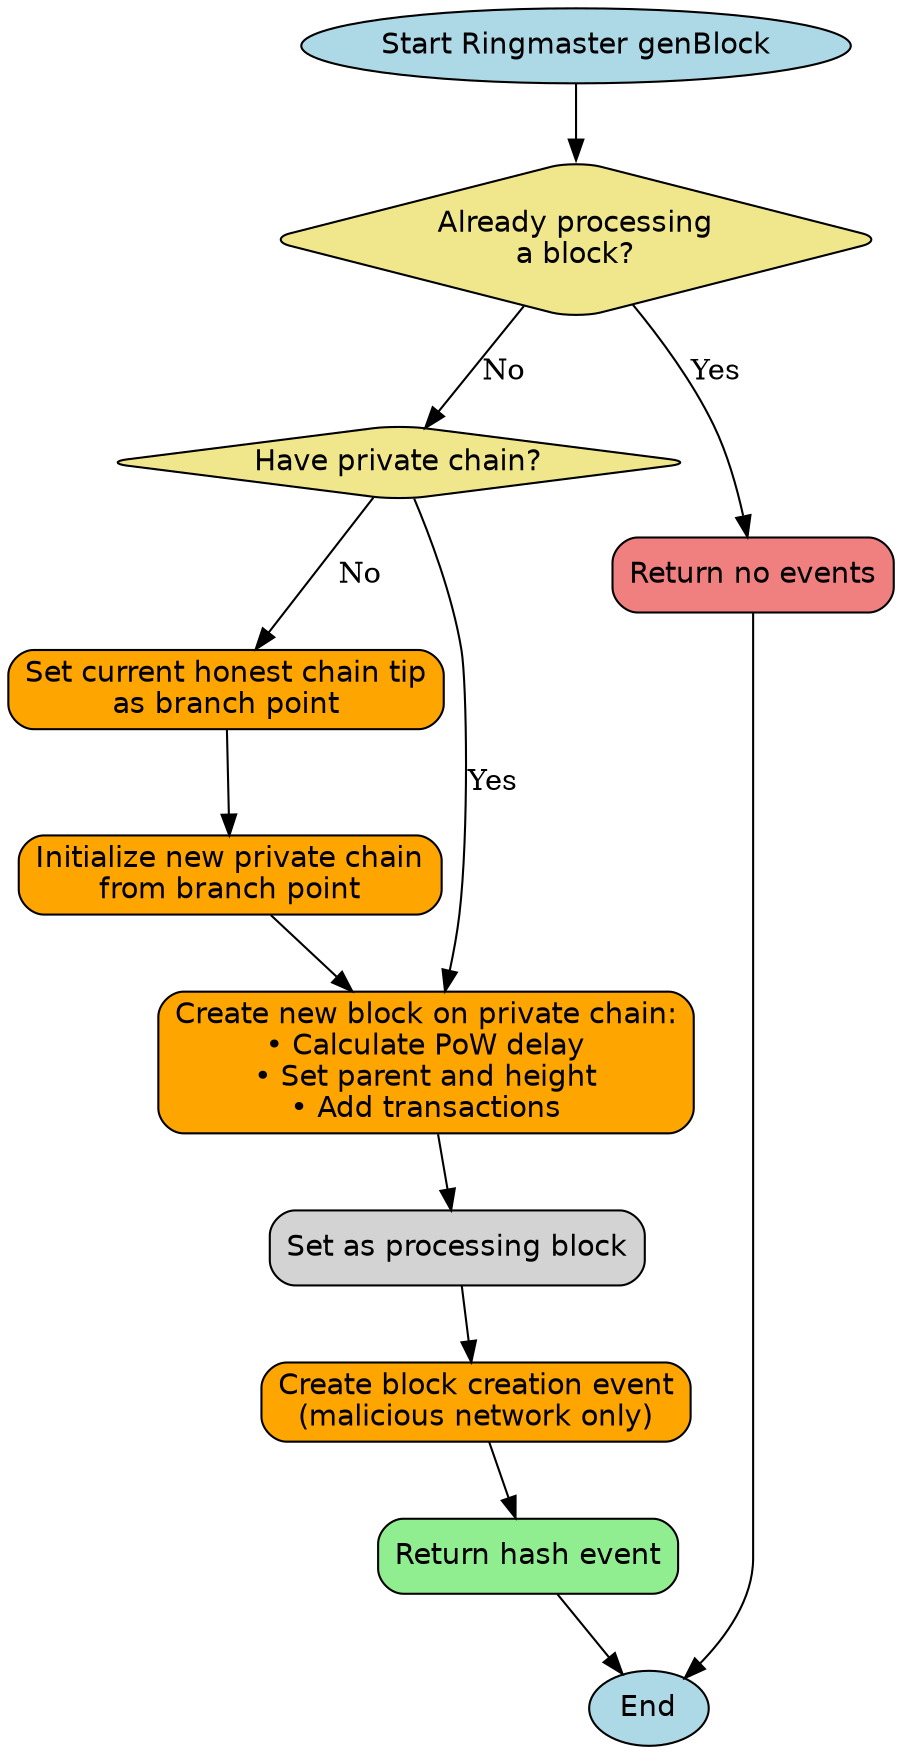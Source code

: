 digraph ringmasterGenBlockFlow {
    rankdir=TB;
    
    // Node styles
    node [shape=box, style="filled,rounded", fontname="Helvetica"];
    start_node [label="Start Ringmaster genBlock", shape=ellipse, fillcolor=lightblue];
    end_node [label="End", shape=ellipse, fillcolor=lightblue];
    
    // Initial check
    check_processing [
        label="Already processing\na block?",
        shape=diamond,
        fillcolor=khaki
    ];
    
    check_branch_exists [
        label="Have private chain?",
        shape=diamond,
        fillcolor=khaki
    ];
    
    // Private chain initialization
    setup_branch_point [
        label="Set current honest chain tip\nas branch point",
        shape=box,
        fillcolor=orange
    ];
    
    init_private_chain [
        label="Initialize new private chain\nfrom branch point",
        shape=box,
        fillcolor=orange
    ];
    
    // Block creation on private chain
    create_block [
        label="Create new block on private chain:\n• Calculate PoW delay\n• Set parent and height\n• Add transactions",
        shape=box,
        fillcolor=orange
    ];
    
    // Final steps
    set_processing [
        label="Set as processing block",
        shape=box,
        fillcolor=lightgrey
    ];
    
    create_hash_event [
        label="Create block creation event\n(malicious network only)",
        shape=box,
        fillcolor=orange
    ];
    
    return_empty [
        label="Return no events",
        shape=box,
        fillcolor=lightcoral
    ];
    
    return_event [
        label="Return hash event",
        shape=box,
        fillcolor=lightgreen
    ];

    // Edges
    start_node -> check_processing;
    
    // Already processing path
    check_processing -> return_empty [label="Yes"];
    
    // Main flow
    check_processing -> check_branch_exists [label="No"];
    
    // No private chain path - need to initialize
    check_branch_exists -> setup_branch_point [label="No"];
    setup_branch_point -> init_private_chain;
    init_private_chain -> create_block;
    
    // Private chain exists path
    check_branch_exists -> create_block [label="Yes"];
    
    // Final steps
    create_block -> set_processing;
    set_processing -> create_hash_event;
    create_hash_event -> return_event;
    
    // Final returns
    return_empty -> end_node;
    return_event -> end_node;
}